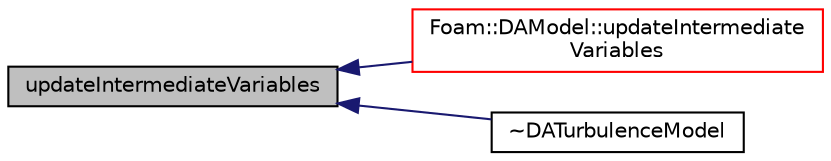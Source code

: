 digraph "updateIntermediateVariables"
{
  bgcolor="transparent";
  edge [fontname="Helvetica",fontsize="10",labelfontname="Helvetica",labelfontsize="10"];
  node [fontname="Helvetica",fontsize="10",shape=record];
  rankdir="LR";
  Node76 [label="updateIntermediateVariables",height=0.2,width=0.4,color="black", fillcolor="grey75", style="filled", fontcolor="black"];
  Node76 -> Node77 [dir="back",color="midnightblue",fontsize="10",style="solid",fontname="Helvetica"];
  Node77 [label="Foam::DAModel::updateIntermediate\lVariables",height=0.2,width=0.4,color="red",URL="$classFoam_1_1DAModel.html#a1de233c7b2a8f92ffe239b5dc36ae2a3",tooltip="update intermediate variables that are dependent on the model states "];
  Node76 -> Node90 [dir="back",color="midnightblue",fontsize="10",style="solid",fontname="Helvetica"];
  Node90 [label="~DATurbulenceModel",height=0.2,width=0.4,color="black",URL="$classFoam_1_1DATurbulenceModel.html#a4da443a900be70678681adc3cb584741"];
}

